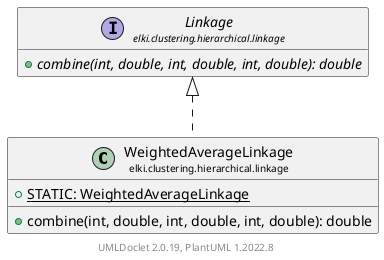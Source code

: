 @startuml
    remove .*\.(Instance|Par|Parameterizer|Factory)$
    set namespaceSeparator none
    hide empty fields
    hide empty methods

    class "<size:14>WeightedAverageLinkage\n<size:10>elki.clustering.hierarchical.linkage" as elki.clustering.hierarchical.linkage.WeightedAverageLinkage [[WeightedAverageLinkage.html]] {
        {static} +STATIC: WeightedAverageLinkage
        +combine(int, double, int, double, int, double): double
    }

    interface "<size:14>Linkage\n<size:10>elki.clustering.hierarchical.linkage" as elki.clustering.hierarchical.linkage.Linkage [[Linkage.html]] {
        {abstract} +combine(int, double, int, double, int, double): double
    }
    class "<size:14>WeightedAverageLinkage.Par\n<size:10>elki.clustering.hierarchical.linkage" as elki.clustering.hierarchical.linkage.WeightedAverageLinkage.Par [[WeightedAverageLinkage.Par.html]]

    elki.clustering.hierarchical.linkage.Linkage <|.. elki.clustering.hierarchical.linkage.WeightedAverageLinkage
    elki.clustering.hierarchical.linkage.WeightedAverageLinkage +-- elki.clustering.hierarchical.linkage.WeightedAverageLinkage.Par

    center footer UMLDoclet 2.0.19, PlantUML 1.2022.8
@enduml
